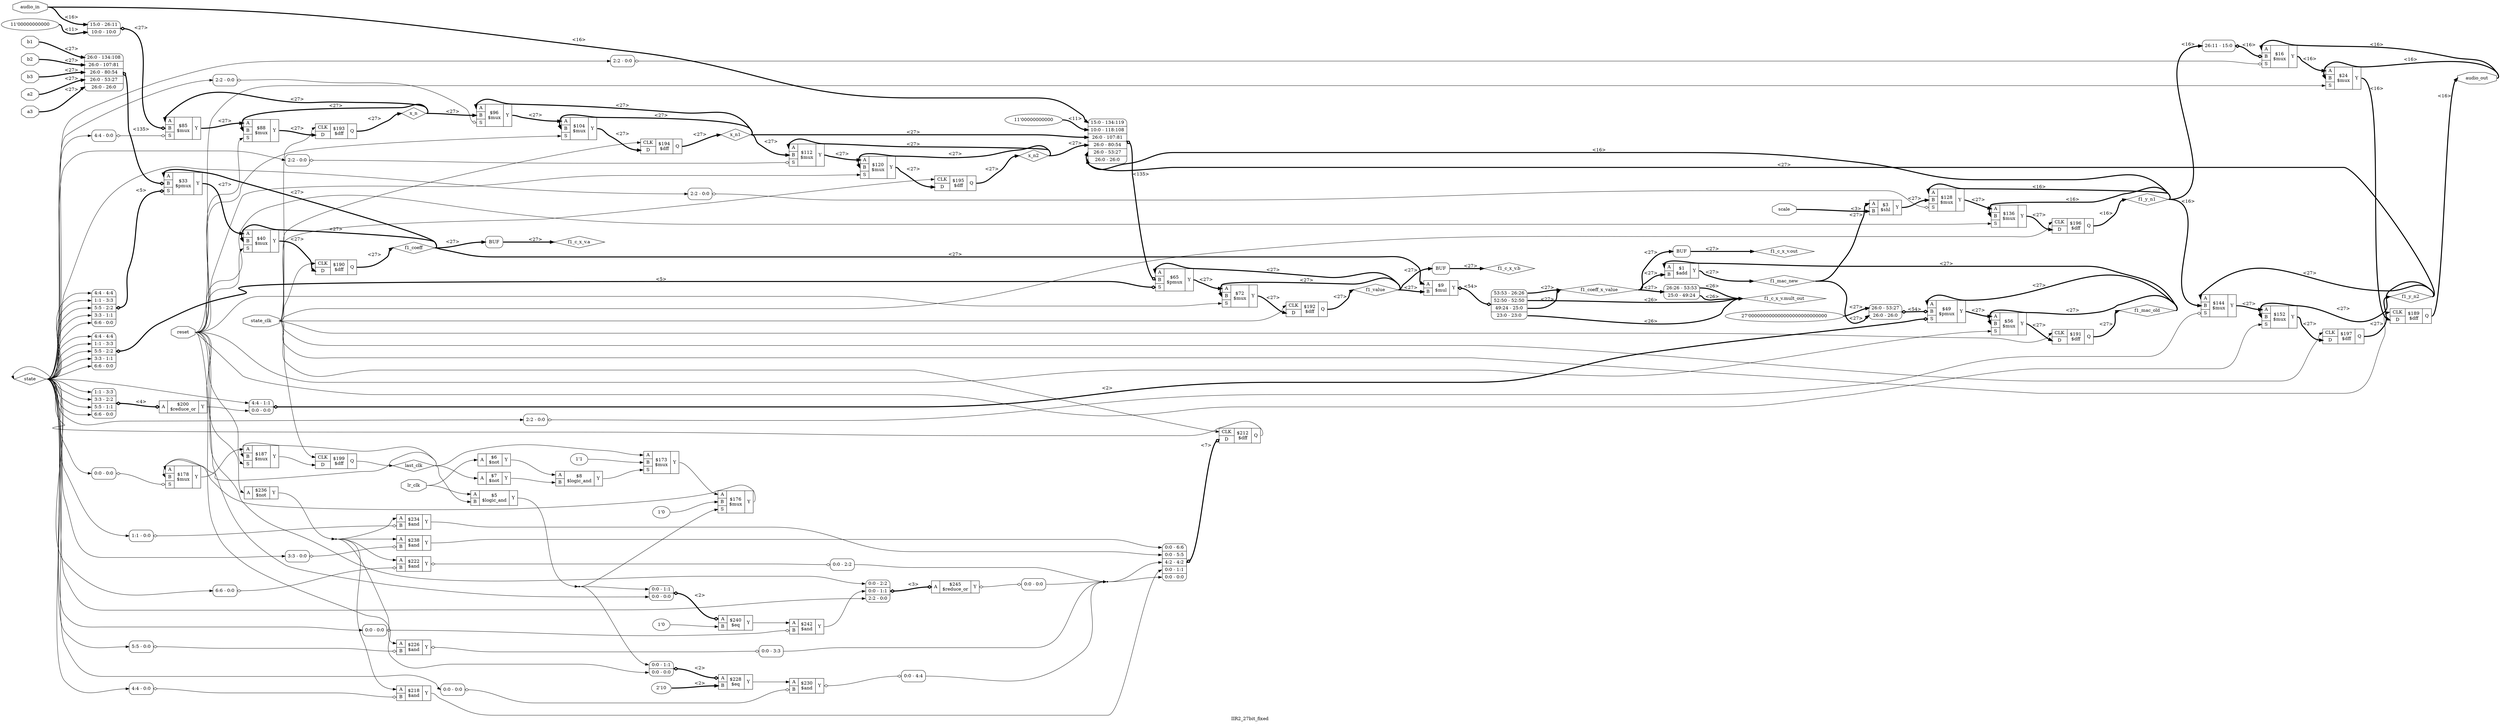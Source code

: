 digraph "IIR2_27bit_fixed" {
label="IIR2_27bit_fixed";
rankdir="LR";
remincross=true;
n6 [ shape=diamond, label="state", color="black", fontcolor="black" ];
n20 [ shape=diamond, label="f1_c_x_v.mult_out", color="black", fontcolor="black" ];
n21 [ shape=diamond, label="f1_c_x_v.b", color="black", fontcolor="black" ];
n23 [ shape=diamond, label="f1_c_x_v.a", color="black", fontcolor="black" ];
n31 [ shape=diamond, label="f1_c_x_v.out", color="black", fontcolor="black" ];
n42 [ shape=diamond, label="last_clk", color="black", fontcolor="black" ];
n44 [ shape=diamond, label="f1_y_n2", color="black", fontcolor="black" ];
n45 [ shape=diamond, label="f1_y_n1", color="black", fontcolor="black" ];
n46 [ shape=diamond, label="x_n2", color="black", fontcolor="black" ];
n47 [ shape=diamond, label="x_n1", color="black", fontcolor="black" ];
n48 [ shape=diamond, label="x_n", color="black", fontcolor="black" ];
n49 [ shape=diamond, label="f1_value", color="black", fontcolor="black" ];
n50 [ shape=diamond, label="f1_mac_old", color="black", fontcolor="black" ];
n51 [ shape=diamond, label="f1_coeff", color="black", fontcolor="black" ];
n52 [ shape=diamond, label="f1_coeff_x_value", color="black", fontcolor="black" ];
n53 [ shape=diamond, label="f1_mac_new", color="black", fontcolor="black" ];
n54 [ shape=octagon, label="reset", color="black", fontcolor="black" ];
n55 [ shape=octagon, label="lr_clk", color="black", fontcolor="black" ];
n56 [ shape=octagon, label="state_clk", color="black", fontcolor="black" ];
n57 [ shape=octagon, label="a3", color="black", fontcolor="black" ];
n58 [ shape=octagon, label="a2", color="black", fontcolor="black" ];
n59 [ shape=octagon, label="b3", color="black", fontcolor="black" ];
n60 [ shape=octagon, label="b2", color="black", fontcolor="black" ];
n61 [ shape=octagon, label="b1", color="black", fontcolor="black" ];
n62 [ shape=octagon, label="scale", color="black", fontcolor="black" ];
n63 [ shape=octagon, label="audio_in", color="black", fontcolor="black" ];
n64 [ shape=octagon, label="audio_out", color="black", fontcolor="black" ];
c68 [ shape=record, label="{{<p65> A|<p66> B}|$234\n$and|{<p67> Y}}" ];
x0 [ shape=record, style=rounded, label="<s0> 1:1 - 0:0 " ];
x0:e -> c68:p66:w [arrowhead=odiamond, arrowtail=odiamond, dir=both, color="black", label=""];
c69 [ shape=record, label="{{<p65> A|<p66> B}|$242\n$and|{<p67> Y}}" ];
x1 [ shape=record, style=rounded, label="<s0> 0:0 - 0:0 " ];
x1:e -> c69:p66:w [arrowhead=odiamond, arrowtail=odiamond, dir=both, color="black", label=""];
c70 [ shape=record, label="{{<p65> A|<p66> B}|$230\n$and|{<p67> Y}}" ];
x2 [ shape=record, style=rounded, label="<s0> 0:0 - 4:4 " ];
c70:p67:e -> x2:w [arrowhead=odiamond, arrowtail=odiamond, dir=both, color="black", label=""];
x3 [ shape=record, style=rounded, label="<s0> 0:0 - 0:0 " ];
x3:e -> c70:p66:w [arrowhead=odiamond, arrowtail=odiamond, dir=both, color="black", label=""];
v4 [ label="2'10" ];
c71 [ shape=record, label="{{<p65> A|<p66> B}|$228\n$eq|{<p67> Y}}" ];
x5 [ shape=record, style=rounded, label="<s1> 0:0 - 1:1 |<s0> 0:0 - 0:0 " ];
x5:e -> c71:p65:w [arrowhead=odiamond, arrowtail=odiamond, dir=both, color="black", style="setlinewidth(3)", label="<2>"];
c72 [ shape=record, label="{{<p65> A|<p66> B}|$226\n$and|{<p67> Y}}" ];
x6 [ shape=record, style=rounded, label="<s0> 0:0 - 3:3 " ];
c72:p67:e -> x6:w [arrowhead=odiamond, arrowtail=odiamond, dir=both, color="black", label=""];
x7 [ shape=record, style=rounded, label="<s0> 5:5 - 0:0 " ];
x7:e -> c72:p66:w [arrowhead=odiamond, arrowtail=odiamond, dir=both, color="black", label=""];
v8 [ label="1'0" ];
c73 [ shape=record, label="{{<p65> A|<p66> B}|$240\n$eq|{<p67> Y}}" ];
x9 [ shape=record, style=rounded, label="<s1> 0:0 - 1:1 |<s0> 0:0 - 0:0 " ];
x9:e -> c73:p65:w [arrowhead=odiamond, arrowtail=odiamond, dir=both, color="black", style="setlinewidth(3)", label="<2>"];
c74 [ shape=record, label="{{<p65> A|<p66> B}|$222\n$and|{<p67> Y}}" ];
x10 [ shape=record, style=rounded, label="<s0> 0:0 - 2:2 " ];
c74:p67:e -> x10:w [arrowhead=odiamond, arrowtail=odiamond, dir=both, color="black", label=""];
x11 [ shape=record, style=rounded, label="<s0> 6:6 - 0:0 " ];
x11:e -> c74:p66:w [arrowhead=odiamond, arrowtail=odiamond, dir=both, color="black", label=""];
c75 [ shape=record, label="{{<p65> A|<p66> B}|$238\n$and|{<p67> Y}}" ];
x12 [ shape=record, style=rounded, label="<s0> 3:3 - 0:0 " ];
x12:e -> c75:p66:w [arrowhead=odiamond, arrowtail=odiamond, dir=both, color="black", label=""];
c76 [ shape=record, label="{{<p65> A|<p66> B}|$218\n$and|{<p67> Y}}" ];
x13 [ shape=record, style=rounded, label="<s0> 4:4 - 0:0 " ];
x13:e -> c76:p66:w [arrowhead=odiamond, arrowtail=odiamond, dir=both, color="black", label=""];
c77 [ shape=record, label="{{<p65> A}|$236\n$not|{<p67> Y}}" ];
c81 [ shape=record, label="{{<p78> CLK|<p79> D}|$212\n$dff|{<p80> Q}}" ];
x14 [ shape=record, style=rounded, label="<s4> 0:0 - 6:6 |<s3> 0:0 - 5:5 |<s2> 4:2 - 4:2 |<s1> 0:0 - 1:1 |<s0> 0:0 - 0:0 " ];
x14:e -> c81:p79:w [arrowhead=odiamond, arrowtail=odiamond, dir=both, color="black", style="setlinewidth(3)", label="<7>"];
c82 [ shape=record, label="{{<p65> A}|$245\n$reduce_or|{<p67> Y}}" ];
x15 [ shape=record, style=rounded, label="<s0> 0:0 - 0:0 " ];
c82:p67:e -> x15:w [arrowhead=odiamond, arrowtail=odiamond, dir=both, color="black", label=""];
x16 [ shape=record, style=rounded, label="<s2> 0:0 - 2:2 |<s1> 0:0 - 1:1 |<s0> 2:2 - 0:0 " ];
x16:e -> c82:p65:w [arrowhead=odiamond, arrowtail=odiamond, dir=both, color="black", style="setlinewidth(3)", label="<3>"];
c84 [ shape=record, label="{{<p65> A|<p66> B|<p83> S}|$88\n$mux|{<p67> Y}}" ];
v19 [ label="11'00000000000" ];
c85 [ shape=record, label="{{<p65> A|<p66> B|<p83> S}|$85\n$mux|{<p67> Y}}" ];
x17 [ shape=record, style=rounded, label="<s0> 4:4 - 0:0 " ];
x17:e -> c85:p83:w [arrowhead=odiamond, arrowtail=odiamond, dir=both, color="black", label=""];
x18 [ shape=record, style=rounded, label="<s1> 15:0 - 26:11 |<s0> 10:0 - 10:0 " ];
x18:e -> c85:p66:w [arrowhead=odiamond, arrowtail=odiamond, dir=both, color="black", style="setlinewidth(3)", label="<27>"];
c86 [ shape=record, label="{{<p65> A|<p66> B|<p83> S}|$152\n$mux|{<p67> Y}}" ];
c87 [ shape=record, label="{{<p65> A|<p66> B|<p83> S}|$72\n$mux|{<p67> Y}}" ];
c88 [ shape=record, label="{{<p78> CLK|<p79> D}|$191\n$dff|{<p80> Q}}" ];
c89 [ shape=record, label="{{<p78> CLK|<p79> D}|$190\n$dff|{<p80> Q}}" ];
c90 [ shape=record, label="{{<p78> CLK|<p79> D}|$189\n$dff|{<p80> Q}}" ];
c91 [ shape=record, label="{{<p65> A|<p66> B|<p83> S}|$187\n$mux|{<p67> Y}}" ];
v22 [ label="11'00000000000" ];
c92 [ shape=record, label="{{<p65> A|<p66> B|<p83> S}|$65\n$pmux|{<p67> Y}}" ];
x20 [ shape=record, style=rounded, label="<s4> 4:4 - 4:4 |<s3> 1:1 - 3:3 |<s2> 5:5 - 2:2 |<s1> 3:3 - 1:1 |<s0> 6:6 - 0:0 " ];
x20:e -> c92:p83:w [arrowhead=odiamond, arrowtail=odiamond, dir=both, color="black", style="setlinewidth(3)", label="<5>"];
x21 [ shape=record, style=rounded, label="<s5> 15:0 - 134:119 |<s4> 10:0 - 118:108 |<s3> 26:0 - 107:81 |<s2> 26:0 - 80:54 |<s1> 26:0 - 53:27 |<s0> 26:0 - 26:0 " ];
x21:e -> c92:p66:w [arrowhead=odiamond, arrowtail=odiamond, dir=both, color="black", style="setlinewidth(3)", label="<135>"];
c93 [ shape=record, label="{{<p78> CLK|<p79> D}|$192\n$dff|{<p80> Q}}" ];
c94 [ shape=record, label="{{<p65> A|<p66> B|<p83> S}|$56\n$mux|{<p67> Y}}" ];
c95 [ shape=record, label="{{<p65> A|<p66> B|<p83> S}|$144\n$mux|{<p67> Y}}" ];
x23 [ shape=record, style=rounded, label="<s0> 2:2 - 0:0 " ];
x23:e -> c95:p83:w [arrowhead=odiamond, arrowtail=odiamond, dir=both, color="black", label=""];
c96 [ shape=record, label="{{<p65> A}|$200\n$reduce_or|{<p67> Y}}" ];
x24 [ shape=record, style=rounded, label="<s3> 1:1 - 3:3 |<s2> 3:3 - 2:2 |<s1> 5:5 - 1:1 |<s0> 6:6 - 0:0 " ];
x24:e -> c96:p65:w [arrowhead=odiamond, arrowtail=odiamond, dir=both, color="black", style="setlinewidth(3)", label="<4>"];
c97 [ shape=record, label="{{<p65> A|<p66> B|<p83> S}|$136\n$mux|{<p67> Y}}" ];
c98 [ shape=record, label="{{<p78> CLK|<p79> D}|$193\n$dff|{<p80> Q}}" ];
v27 [ label="27'000000000000000000000000000" ];
c99 [ shape=record, label="{{<p65> A|<p66> B|<p83> S}|$49\n$pmux|{<p67> Y}}" ];
x25 [ shape=record, style=rounded, label="<s1> 4:4 - 1:1 |<s0> 0:0 - 0:0 " ];
x25:e -> c99:p83:w [arrowhead=odiamond, arrowtail=odiamond, dir=both, color="black", style="setlinewidth(3)", label="<2>"];
x26 [ shape=record, style=rounded, label="<s1> 26:0 - 53:27 |<s0> 26:0 - 26:0 " ];
x26:e -> c99:p66:w [arrowhead=odiamond, arrowtail=odiamond, dir=both, color="black", style="setlinewidth(3)", label="<54>"];
c100 [ shape=record, label="{{<p78> CLK|<p79> D}|$194\n$dff|{<p80> Q}}" ];
c101 [ shape=record, label="{{<p65> A|<p66> B|<p83> S}|$40\n$mux|{<p67> Y}}" ];
c102 [ shape=record, label="{{<p78> CLK|<p79> D}|$195\n$dff|{<p80> Q}}" ];
c103 [ shape=record, label="{{<p65> A|<p66> B|<p83> S}|$104\n$mux|{<p67> Y}}" ];
c104 [ shape=record, label="{{<p65> A|<p66> B|<p83> S}|$178\n$mux|{<p67> Y}}" ];
x28 [ shape=record, style=rounded, label="<s0> 0:0 - 0:0 " ];
x28:e -> c104:p83:w [arrowhead=odiamond, arrowtail=odiamond, dir=both, color="black", label=""];
c105 [ shape=record, label="{{<p65> A|<p66> B|<p83> S}|$128\n$mux|{<p67> Y}}" ];
x29 [ shape=record, style=rounded, label="<s0> 2:2 - 0:0 " ];
x29:e -> c105:p83:w [arrowhead=odiamond, arrowtail=odiamond, dir=both, color="black", label=""];
c106 [ shape=record, label="{{<p65> A|<p66> B|<p83> S}|$33\n$pmux|{<p67> Y}}" ];
x30 [ shape=record, style=rounded, label="<s4> 4:4 - 4:4 |<s3> 1:1 - 3:3 |<s2> 5:5 - 2:2 |<s1> 3:3 - 1:1 |<s0> 6:6 - 0:0 " ];
x30:e -> c106:p83:w [arrowhead=odiamond, arrowtail=odiamond, dir=both, color="black", style="setlinewidth(3)", label="<5>"];
x31 [ shape=record, style=rounded, label="<s4> 26:0 - 134:108 |<s3> 26:0 - 107:81 |<s2> 26:0 - 80:54 |<s1> 26:0 - 53:27 |<s0> 26:0 - 26:0 " ];
x31:e -> c106:p66:w [arrowhead=odiamond, arrowtail=odiamond, dir=both, color="black", style="setlinewidth(3)", label="<135>"];
c107 [ shape=record, label="{{<p78> CLK|<p79> D}|$196\n$dff|{<p80> Q}}" ];
c108 [ shape=record, label="{{<p65> A|<p66> B|<p83> S}|$24\n$mux|{<p67> Y}}" ];
c109 [ shape=record, label="{{<p65> A|<p66> B|<p83> S}|$120\n$mux|{<p67> Y}}" ];
v32 [ label="1'0" ];
c110 [ shape=record, label="{{<p65> A|<p66> B|<p83> S}|$176\n$mux|{<p67> Y}}" ];
v33 [ label="1'1" ];
c111 [ shape=record, label="{{<p65> A|<p66> B|<p83> S}|$173\n$mux|{<p67> Y}}" ];
c112 [ shape=record, label="{{<p65> A|<p66> B|<p83> S}|$112\n$mux|{<p67> Y}}" ];
x34 [ shape=record, style=rounded, label="<s0> 2:2 - 0:0 " ];
x34:e -> c112:p83:w [arrowhead=odiamond, arrowtail=odiamond, dir=both, color="black", label=""];
c113 [ shape=record, label="{{<p65> A|<p66> B|<p83> S}|$96\n$mux|{<p67> Y}}" ];
x35 [ shape=record, style=rounded, label="<s0> 2:2 - 0:0 " ];
x35:e -> c113:p83:w [arrowhead=odiamond, arrowtail=odiamond, dir=both, color="black", label=""];
c114 [ shape=record, label="{{<p65> A|<p66> B|<p83> S}|$16\n$mux|{<p67> Y}}" ];
x36 [ shape=record, style=rounded, label="<s0> 2:2 - 0:0 " ];
x36:e -> c114:p83:w [arrowhead=odiamond, arrowtail=odiamond, dir=both, color="black", label=""];
x37 [ shape=record, style=rounded, label="<s0> 26:11 - 15:0 " ];
x37:e -> c114:p66:w [arrowhead=odiamond, arrowtail=odiamond, dir=both, color="black", style="setlinewidth(3)", label="<16>"];
c115 [ shape=record, label="{{<p78> CLK|<p79> D}|$197\n$dff|{<p80> Q}}" ];
c116 [ shape=record, label="{{<p65> A|<p66> B}|$8\n$logic_and|{<p67> Y}}" ];
c117 [ shape=record, label="{{<p65> A}|$7\n$not|{<p67> Y}}" ];
c118 [ shape=record, label="{{<p65> A}|$6\n$not|{<p67> Y}}" ];
c119 [ shape=record, label="{{<p65> A|<p66> B}|$5\n$logic_and|{<p67> Y}}" ];
c120 [ shape=record, label="{{<p78> CLK|<p79> D}|$199\n$dff|{<p80> Q}}" ];
c121 [ shape=record, label="{{<p65> A|<p66> B}|$3\n$shl|{<p67> Y}}" ];
c122 [ shape=record, label="{{<p65> A|<p66> B}|$1\n$add|{<p67> Y}}" ];
c123 [ shape=record, label="{{<p65> A|<p66> B}|$9\n$mul|{<p67> Y}}" ];
x38 [ shape=record, style=rounded, label="<s3> 53:53 - 26:26 |<s2> 52:50 - 52:50 |<s1> 49:24 - 25:0 |<s0> 23:0 - 23:0 " ];
c123:p67:e -> x38:w [arrowhead=odiamond, arrowtail=odiamond, dir=both, color="black", style="setlinewidth(3)", label="<54>"];
x39 [ shape=record, style=rounded, label="<s1> 26:26 - 53:53 |<s0> 25:0 - 49:24 " ];
x40 [shape=box, style=rounded, label="BUF"];
x41 [shape=box, style=rounded, label="BUF"];
x42 [shape=box, style=rounded, label="BUF"];
c92:p67:e -> c87:p65:w [color="black", style="setlinewidth(3)", label="<27>"];
c85:p67:e -> c84:p65:w [color="black", style="setlinewidth(3)", label="<27>"];
c99:p67:e -> c94:p65:w [color="black", style="setlinewidth(3)", label="<27>"];
c106:p67:e -> c101:p65:w [color="black", style="setlinewidth(3)", label="<27>"];
c75:p67:e -> x14:s4:w [color="black", label=""];
c110:p67:e -> c104:p66:w [color="black", label=""];
c113:p67:e -> c103:p65:w [color="black", style="setlinewidth(3)", label="<27>"];
c73:p67:e -> c69:p65:w [color="black", label=""];
c69:p67:e -> x16:s1:w [color="black", label=""];
c76:p67:e -> x14:s1:w [color="black", label=""];
n2 [ shape=point ];
x10:s0:e -> n2:w [color="black", label=""];
x15:s0:e -> n2:w [color="black", label=""];
x2:s0:e -> n2:w [color="black", label=""];
x6:s0:e -> n2:w [color="black", label=""];
n2:e -> x14:s0:w [color="black", label=""];
n2:e -> x14:s2:w [color="black", label=""];
x38:s0:e -> n20:w [color="black", style="setlinewidth(3)", label="<26>"];
x38:s2:e -> n20:w [color="black", style="setlinewidth(3)", label="<26>"];
x39:s0:e -> n20:w [color="black", style="setlinewidth(3)", label="<26>"];
x39:s1:e -> n20:w [color="black", style="setlinewidth(3)", label="<26>"];
x40:e:e -> n21:w [color="black", style="setlinewidth(3)", label="<27>"];
c114:p67:e -> c108:p65:w [color="black", style="setlinewidth(3)", label="<16>"];
x41:e:e -> n23:w [color="black", style="setlinewidth(3)", label="<27>"];
c116:p67:e -> c111:p83:w [color="black", label=""];
c117:p67:e -> c116:p66:w [color="black", label=""];
c118:p67:e -> c116:p65:w [color="black", label=""];
n27 [ shape=point ];
c119:p67:e -> n27:w [color="black", label=""];
n27:e -> c110:p83:w [color="black", label=""];
n27:e -> x5:s1:w [color="black", label=""];
n27:e -> x9:s1:w [color="black", label=""];
c111:p67:e -> c110:p65:w [color="black", label=""];
c121:p67:e -> c105:p66:w [color="black", style="setlinewidth(3)", label="<27>"];
c68:p67:e -> x14:s3:w [color="black", label=""];
c91:p67:e -> c120:p79:w [color="black", label=""];
x42:e:e -> n31:w [color="black", style="setlinewidth(3)", label="<27>"];
c86:p67:e -> c115:p79:w [color="black", style="setlinewidth(3)", label="<27>"];
c97:p67:e -> c107:p79:w [color="black", style="setlinewidth(3)", label="<27>"];
c109:p67:e -> c102:p79:w [color="black", style="setlinewidth(3)", label="<27>"];
c103:p67:e -> c100:p79:w [color="black", style="setlinewidth(3)", label="<27>"];
c84:p67:e -> c98:p79:w [color="black", style="setlinewidth(3)", label="<27>"];
c87:p67:e -> c93:p79:w [color="black", style="setlinewidth(3)", label="<27>"];
c94:p67:e -> c88:p79:w [color="black", style="setlinewidth(3)", label="<27>"];
c101:p67:e -> c89:p79:w [color="black", style="setlinewidth(3)", label="<27>"];
n4 [ shape=point ];
c77:p67:e -> n4:w [color="black", label=""];
n4:e -> c68:p65:w [color="black", label=""];
n4:e -> c72:p65:w [color="black", label=""];
n4:e -> c74:p65:w [color="black", label=""];
n4:e -> c75:p65:w [color="black", label=""];
n4:e -> c76:p65:w [color="black", label=""];
c108:p67:e -> c90:p79:w [color="black", style="setlinewidth(3)", label="<16>"];
c96:p67:e -> x25:s0:w [color="black", label=""];
c120:p80:e -> n42:w [color="black", label=""];
n42:e -> c104:p65:w [color="black", label=""];
n42:e -> c111:p65:w [color="black", label=""];
n42:e -> c117:p65:w [color="black", label=""];
n42:e -> c119:p66:w [color="black", label=""];
n42:e -> c91:p66:w [color="black", label=""];
c95:p67:e -> c86:p65:w [color="black", style="setlinewidth(3)", label="<27>"];
c115:p80:e -> n44:w [color="black", style="setlinewidth(3)", label="<27>"];
n44:e -> c86:p66:w [color="black", style="setlinewidth(3)", label="<27>"];
n44:e -> c95:p65:w [color="black", style="setlinewidth(3)", label="<27>"];
n44:e -> x21:s0:w [color="black", style="setlinewidth(3)", label="<27>"];
c107:p80:e -> n45:w [color="black", style="setlinewidth(3)", label="<16>"];
n45:e -> c105:p65:w [color="black", style="setlinewidth(3)", label="<16>"];
n45:e -> c95:p66:w [color="black", style="setlinewidth(3)", label="<16>"];
n45:e -> c97:p66:w [color="black", style="setlinewidth(3)", label="<16>"];
n45:e -> x21:s1:w [color="black", style="setlinewidth(3)", label="<16>"];
n45:e -> x37:s0:w [color="black", style="setlinewidth(3)", label="<16>"];
c102:p80:e -> n46:w [color="black", style="setlinewidth(3)", label="<27>"];
n46:e -> c109:p66:w [color="black", style="setlinewidth(3)", label="<27>"];
n46:e -> c112:p65:w [color="black", style="setlinewidth(3)", label="<27>"];
n46:e -> x21:s2:w [color="black", style="setlinewidth(3)", label="<27>"];
c100:p80:e -> n47:w [color="black", style="setlinewidth(3)", label="<27>"];
n47:e -> c103:p66:w [color="black", style="setlinewidth(3)", label="<27>"];
n47:e -> c112:p66:w [color="black", style="setlinewidth(3)", label="<27>"];
n47:e -> c113:p65:w [color="black", style="setlinewidth(3)", label="<27>"];
n47:e -> x21:s3:w [color="black", style="setlinewidth(3)", label="<27>"];
c98:p80:e -> n48:w [color="black", style="setlinewidth(3)", label="<27>"];
n48:e -> c113:p66:w [color="black", style="setlinewidth(3)", label="<27>"];
n48:e -> c84:p66:w [color="black", style="setlinewidth(3)", label="<27>"];
n48:e -> c85:p65:w [color="black", style="setlinewidth(3)", label="<27>"];
c93:p80:e -> n49:w [color="black", style="setlinewidth(3)", label="<27>"];
n49:e -> c123:p66:w [color="black", style="setlinewidth(3)", label="<27>"];
n49:e -> c87:p66:w [color="black", style="setlinewidth(3)", label="<27>"];
n49:e -> c92:p65:w [color="black", style="setlinewidth(3)", label="<27>"];
n49:e -> x40:w:w [color="black", style="setlinewidth(3)", label="<27>"];
c71:p67:e -> c70:p65:w [color="black", label=""];
c88:p80:e -> n50:w [color="black", style="setlinewidth(3)", label="<27>"];
n50:e -> c122:p65:w [color="black", style="setlinewidth(3)", label="<27>"];
n50:e -> c94:p66:w [color="black", style="setlinewidth(3)", label="<27>"];
n50:e -> c99:p65:w [color="black", style="setlinewidth(3)", label="<27>"];
c89:p80:e -> n51:w [color="black", style="setlinewidth(3)", label="<27>"];
n51:e -> c101:p66:w [color="black", style="setlinewidth(3)", label="<27>"];
n51:e -> c106:p65:w [color="black", style="setlinewidth(3)", label="<27>"];
n51:e -> c123:p65:w [color="black", style="setlinewidth(3)", label="<27>"];
n51:e -> x41:w:w [color="black", style="setlinewidth(3)", label="<27>"];
x38:s1:e -> n52:w [color="black", style="setlinewidth(3)", label="<27>"];
x38:s3:e -> n52:w [color="black", style="setlinewidth(3)", label="<27>"];
n52:e -> c122:p66:w [color="black", style="setlinewidth(3)", label="<27>"];
n52:e -> x39:w [color="black", style="setlinewidth(3)", label="<27>"];
n52:e -> x42:w:w [color="black", style="setlinewidth(3)", label="<27>"];
c122:p67:e -> n53:w [color="black", style="setlinewidth(3)", label="<27>"];
n53:e -> c121:p65:w [color="black", style="setlinewidth(3)", label="<27>"];
n53:e -> x26:s0:w [color="black", style="setlinewidth(3)", label="<27>"];
n54:e -> c101:p83:w [color="black", label=""];
n54:e -> c103:p83:w [color="black", label=""];
n54:e -> c108:p83:w [color="black", label=""];
n54:e -> c109:p83:w [color="black", label=""];
n54:e -> c77:p65:w [color="black", label=""];
n54:e -> c84:p83:w [color="black", label=""];
n54:e -> c86:p83:w [color="black", label=""];
n54:e -> c87:p83:w [color="black", label=""];
n54:e -> c91:p83:w [color="black", label=""];
n54:e -> c94:p83:w [color="black", label=""];
n54:e -> c97:p83:w [color="black", label=""];
n54:e -> x16:s2:w [color="black", label=""];
n54:e -> x5:s0:w [color="black", label=""];
n54:e -> x9:s0:w [color="black", label=""];
n55:e -> c118:p65:w [color="black", label=""];
n55:e -> c119:p65:w [color="black", label=""];
n56:e -> c100:p78:w [color="black", label=""];
n56:e -> c102:p78:w [color="black", label=""];
n56:e -> c107:p78:w [color="black", label=""];
n56:e -> c115:p78:w [color="black", label=""];
n56:e -> c120:p78:w [color="black", label=""];
n56:e -> c81:p78:w [color="black", label=""];
n56:e -> c88:p78:w [color="black", label=""];
n56:e -> c89:p78:w [color="black", label=""];
n56:e -> c90:p78:w [color="black", label=""];
n56:e -> c93:p78:w [color="black", label=""];
n56:e -> c98:p78:w [color="black", label=""];
n57:e -> x31:s0:w [color="black", style="setlinewidth(3)", label="<27>"];
n58:e -> x31:s1:w [color="black", style="setlinewidth(3)", label="<27>"];
n59:e -> x31:s2:w [color="black", style="setlinewidth(3)", label="<27>"];
c81:p80:e -> n6:w [color="black", label=""];
n6:e -> x0:s0:w [color="black", label=""];
n6:e -> x11:s0:w [color="black", label=""];
n6:e -> x12:s0:w [color="black", label=""];
n6:e -> x13:s0:w [color="black", label=""];
n6:e -> x16:s0:w [color="black", label=""];
n6:e -> x17:s0:w [color="black", label=""];
n6:e -> x1:s0:w [color="black", label=""];
n6:e -> x20:s0:w [color="black", label=""];
n6:e -> x20:s1:w [color="black", label=""];
n6:e -> x20:s2:w [color="black", label=""];
n6:e -> x20:s3:w [color="black", label=""];
n6:e -> x20:s4:w [color="black", label=""];
n6:e -> x23:s0:w [color="black", label=""];
n6:e -> x24:s0:w [color="black", label=""];
n6:e -> x24:s1:w [color="black", label=""];
n6:e -> x24:s2:w [color="black", label=""];
n6:e -> x24:s3:w [color="black", label=""];
n6:e -> x25:s1:w [color="black", label=""];
n6:e -> x28:s0:w [color="black", label=""];
n6:e -> x29:s0:w [color="black", label=""];
n6:e -> x30:s0:w [color="black", label=""];
n6:e -> x30:s1:w [color="black", label=""];
n6:e -> x30:s2:w [color="black", label=""];
n6:e -> x30:s3:w [color="black", label=""];
n6:e -> x30:s4:w [color="black", label=""];
n6:e -> x34:s0:w [color="black", label=""];
n6:e -> x35:s0:w [color="black", label=""];
n6:e -> x36:s0:w [color="black", label=""];
n6:e -> x3:s0:w [color="black", label=""];
n6:e -> x7:s0:w [color="black", label=""];
n60:e -> x31:s3:w [color="black", style="setlinewidth(3)", label="<27>"];
n61:e -> x31:s4:w [color="black", style="setlinewidth(3)", label="<27>"];
n62:e -> c121:p66:w [color="black", style="setlinewidth(3)", label="<3>"];
n63:e -> x18:s1:w [color="black", style="setlinewidth(3)", label="<16>"];
n63:e -> x21:s5:w [color="black", style="setlinewidth(3)", label="<16>"];
c90:p80:e -> n64:w [color="black", style="setlinewidth(3)", label="<16>"];
n64:e -> c108:p66:w [color="black", style="setlinewidth(3)", label="<16>"];
n64:e -> c114:p65:w [color="black", style="setlinewidth(3)", label="<16>"];
c105:p67:e -> c97:p65:w [color="black", style="setlinewidth(3)", label="<27>"];
c104:p67:e -> c91:p65:w [color="black", label=""];
c112:p67:e -> c109:p65:w [color="black", style="setlinewidth(3)", label="<27>"];
v19:e -> x18:s0:w [color="black", style="setlinewidth(3)", label="<11>"];
v22:e -> x21:s4:w [color="black", style="setlinewidth(3)", label="<11>"];
v27:e -> x26:s1:w [color="black", style="setlinewidth(3)", label="<27>"];
v32:e -> c110:p66:w [color="black", label=""];
v33:e -> c111:p66:w [color="black", label=""];
v4:e -> c71:p66:w [color="black", style="setlinewidth(3)", label="<2>"];
v8:e -> c73:p66:w [color="black", label=""];
}
